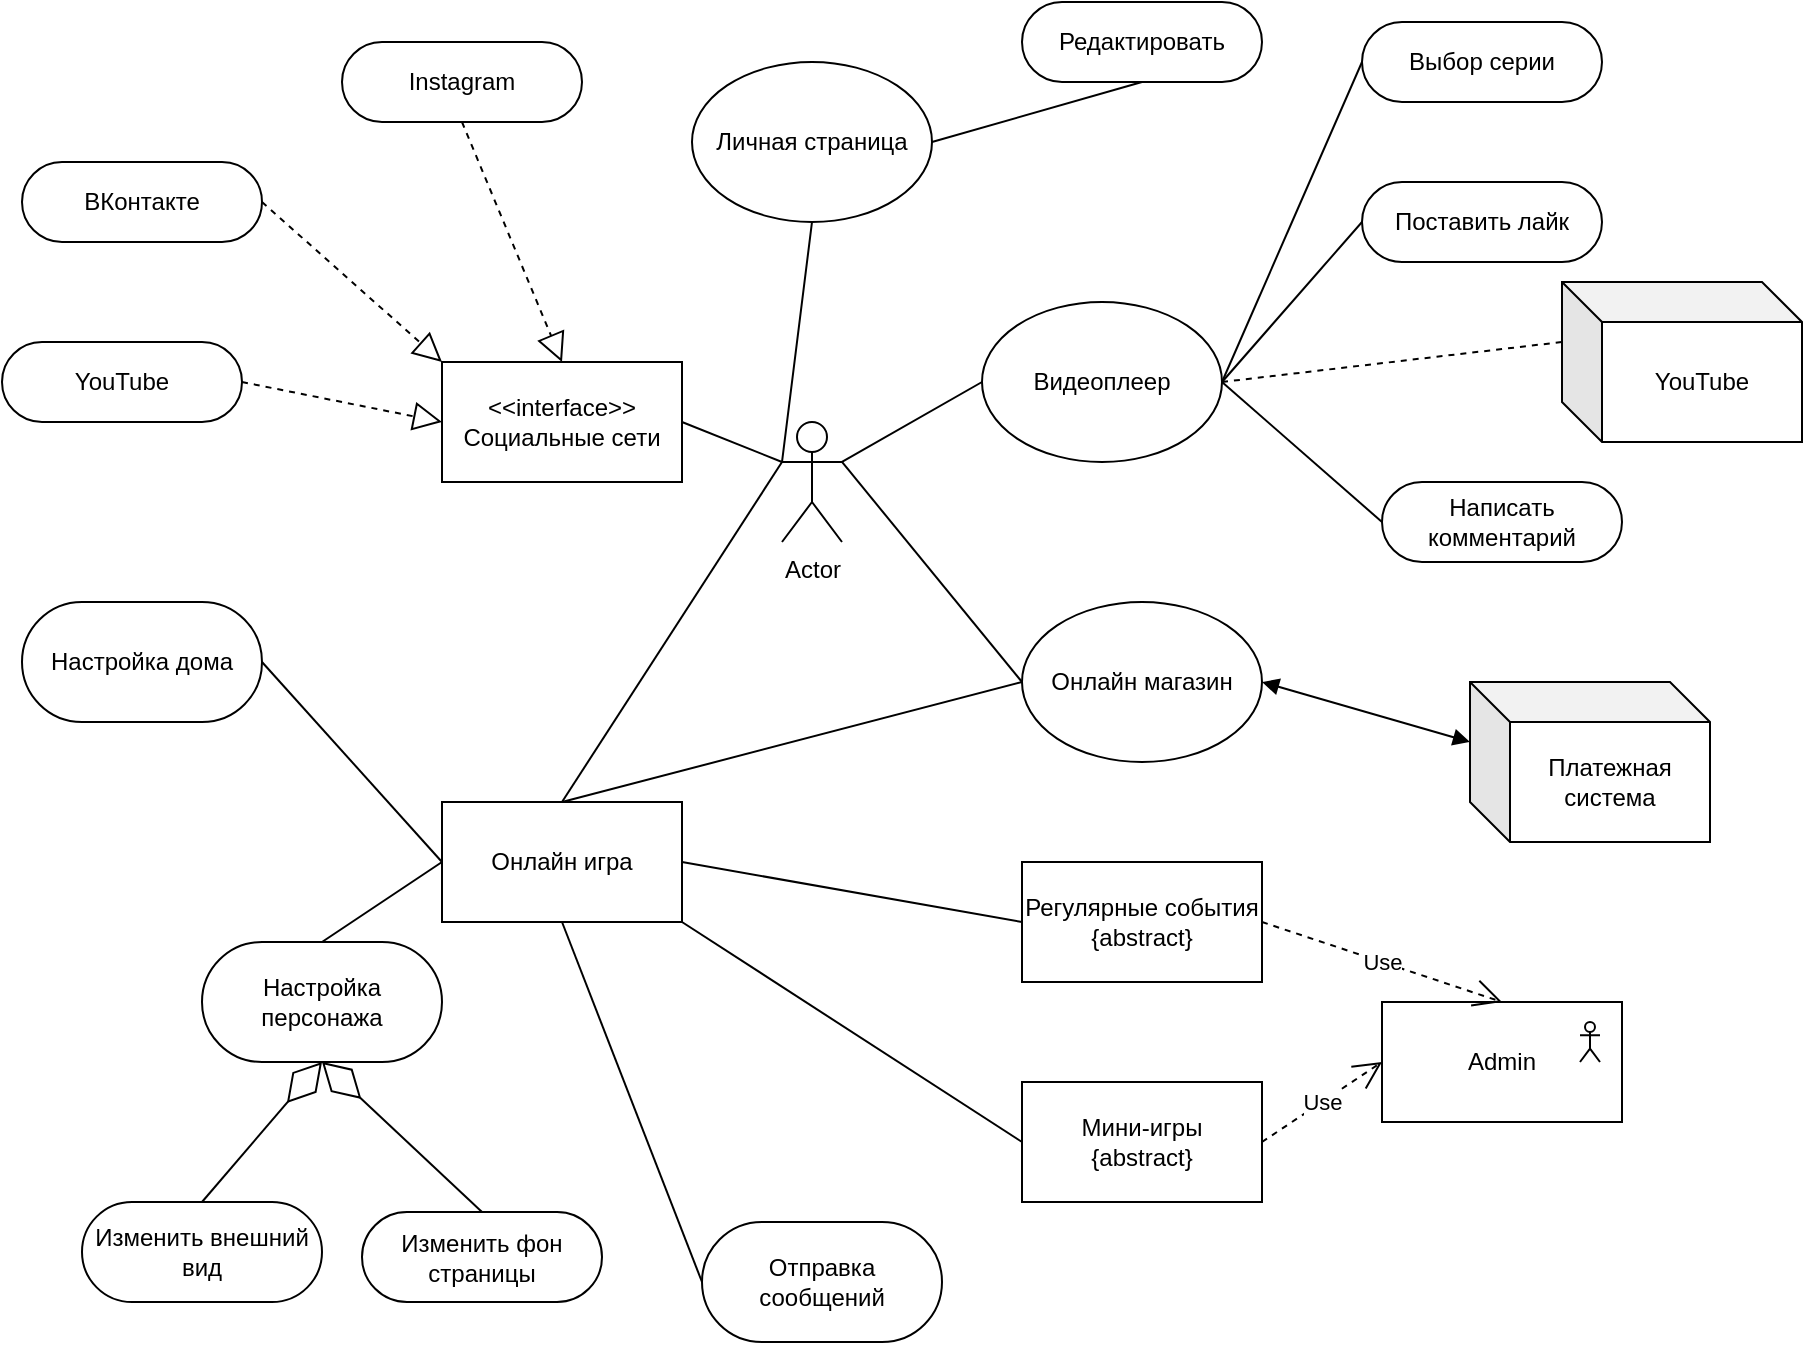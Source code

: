 <mxfile version="16.5.1" type="device"><diagram id="hvs0E5atw0Vp-zieJGn8" name="Страница 1"><mxGraphModel dx="2259" dy="736" grid="1" gridSize="10" guides="1" tooltips="1" connect="1" arrows="1" fold="1" page="1" pageScale="1" pageWidth="827" pageHeight="1169" math="0" shadow="0"><root><mxCell id="0"/><mxCell id="1" parent="0"/><mxCell id="io3EgKdURld__V5KuR1F-1" value="Actor" style="shape=umlActor;verticalLabelPosition=bottom;verticalAlign=top;html=1;outlineConnect=0;" vertex="1" parent="1"><mxGeometry x="250" y="290" width="30" height="60" as="geometry"/></mxCell><mxCell id="io3EgKdURld__V5KuR1F-2" value="Личная страница" style="ellipse;whiteSpace=wrap;html=1;" vertex="1" parent="1"><mxGeometry x="205" y="110" width="120" height="80" as="geometry"/></mxCell><mxCell id="io3EgKdURld__V5KuR1F-4" value="Видеоплеер" style="ellipse;whiteSpace=wrap;html=1;" vertex="1" parent="1"><mxGeometry x="350" y="230" width="120" height="80" as="geometry"/></mxCell><mxCell id="io3EgKdURld__V5KuR1F-8" value="Редактировать" style="rounded=1;whiteSpace=wrap;html=1;arcSize=50;" vertex="1" parent="1"><mxGeometry x="370" y="80" width="120" height="40" as="geometry"/></mxCell><mxCell id="io3EgKdURld__V5KuR1F-12" value="Выбор серии" style="rounded=1;whiteSpace=wrap;html=1;arcSize=50;" vertex="1" parent="1"><mxGeometry x="540" y="90" width="120" height="40" as="geometry"/></mxCell><mxCell id="io3EgKdURld__V5KuR1F-13" value="Поставить лайк" style="rounded=1;whiteSpace=wrap;html=1;arcSize=50;" vertex="1" parent="1"><mxGeometry x="540" y="170" width="120" height="40" as="geometry"/></mxCell><mxCell id="io3EgKdURld__V5KuR1F-16" value="" style="endArrow=none;html=1;rounded=0;entryX=0;entryY=0.5;entryDx=0;entryDy=0;" edge="1" parent="1" target="io3EgKdURld__V5KuR1F-12"><mxGeometry width="50" height="50" relative="1" as="geometry"><mxPoint x="470" y="270" as="sourcePoint"/><mxPoint x="440" y="200" as="targetPoint"/></mxGeometry></mxCell><mxCell id="io3EgKdURld__V5KuR1F-18" value="" style="endArrow=none;html=1;rounded=0;entryX=0;entryY=0.5;entryDx=0;entryDy=0;" edge="1" parent="1" target="io3EgKdURld__V5KuR1F-13"><mxGeometry width="50" height="50" relative="1" as="geometry"><mxPoint x="470" y="270" as="sourcePoint"/><mxPoint x="360" y="320" as="targetPoint"/></mxGeometry></mxCell><mxCell id="io3EgKdURld__V5KuR1F-20" value="" style="endArrow=none;html=1;rounded=0;entryX=0.5;entryY=1;entryDx=0;entryDy=0;exitX=1;exitY=0.5;exitDx=0;exitDy=0;" edge="1" parent="1" source="io3EgKdURld__V5KuR1F-2" target="io3EgKdURld__V5KuR1F-8"><mxGeometry width="50" height="50" relative="1" as="geometry"><mxPoint x="200" y="90" as="sourcePoint"/><mxPoint x="250" y="40" as="targetPoint"/></mxGeometry></mxCell><mxCell id="io3EgKdURld__V5KuR1F-21" value="Написать комментарий" style="rounded=1;whiteSpace=wrap;html=1;arcSize=50;" vertex="1" parent="1"><mxGeometry x="550" y="320" width="120" height="40" as="geometry"/></mxCell><mxCell id="io3EgKdURld__V5KuR1F-22" value="YouTube" style="shape=cube;whiteSpace=wrap;html=1;boundedLbl=1;backgroundOutline=1;darkOpacity=0.05;darkOpacity2=0.1;" vertex="1" parent="1"><mxGeometry x="640" y="220" width="120" height="80" as="geometry"/></mxCell><mxCell id="io3EgKdURld__V5KuR1F-23" value="" style="endArrow=none;html=1;rounded=0;entryX=0;entryY=0.5;entryDx=0;entryDy=0;exitX=1;exitY=0.5;exitDx=0;exitDy=0;" edge="1" parent="1" source="io3EgKdURld__V5KuR1F-4" target="io3EgKdURld__V5KuR1F-21"><mxGeometry width="50" height="50" relative="1" as="geometry"><mxPoint x="280" y="350" as="sourcePoint"/><mxPoint x="330" y="300" as="targetPoint"/></mxGeometry></mxCell><mxCell id="io3EgKdURld__V5KuR1F-24" value="" style="endArrow=none;dashed=1;html=1;rounded=0;entryX=0;entryY=0;entryDx=0;entryDy=30;entryPerimeter=0;exitX=1;exitY=0.5;exitDx=0;exitDy=0;" edge="1" parent="1" source="io3EgKdURld__V5KuR1F-4" target="io3EgKdURld__V5KuR1F-22"><mxGeometry width="50" height="50" relative="1" as="geometry"><mxPoint x="240" y="360" as="sourcePoint"/><mxPoint x="290" y="310" as="targetPoint"/></mxGeometry></mxCell><mxCell id="io3EgKdURld__V5KuR1F-25" value="" style="endArrow=none;html=1;rounded=0;entryX=0.5;entryY=1;entryDx=0;entryDy=0;exitX=0;exitY=0.333;exitDx=0;exitDy=0;exitPerimeter=0;" edge="1" parent="1" source="io3EgKdURld__V5KuR1F-1" target="io3EgKdURld__V5KuR1F-2"><mxGeometry width="50" height="50" relative="1" as="geometry"><mxPoint x="80" y="250" as="sourcePoint"/><mxPoint x="130" y="200" as="targetPoint"/></mxGeometry></mxCell><mxCell id="io3EgKdURld__V5KuR1F-26" value="" style="endArrow=none;html=1;rounded=0;entryX=0;entryY=0.5;entryDx=0;entryDy=0;exitX=1;exitY=0.333;exitDx=0;exitDy=0;exitPerimeter=0;" edge="1" parent="1" source="io3EgKdURld__V5KuR1F-1" target="io3EgKdURld__V5KuR1F-4"><mxGeometry width="50" height="50" relative="1" as="geometry"><mxPoint x="80" y="310" as="sourcePoint"/><mxPoint x="130" y="290" as="targetPoint"/></mxGeometry></mxCell><mxCell id="io3EgKdURld__V5KuR1F-27" value="&lt;span&gt;&amp;lt;&amp;lt;interface&amp;gt;&amp;gt;&lt;br&gt;Социальные сети&lt;/span&gt;" style="rounded=0;whiteSpace=wrap;html=1;" vertex="1" parent="1"><mxGeometry x="80" y="260" width="120" height="60" as="geometry"/></mxCell><mxCell id="io3EgKdURld__V5KuR1F-28" value="" style="endArrow=none;html=1;rounded=0;entryX=0;entryY=0.5;entryDx=0;entryDy=0;" edge="1" parent="1" target="io3EgKdURld__V5KuR1F-27"><mxGeometry width="50" height="50" relative="1" as="geometry"><mxPoint x="80" y="310" as="sourcePoint"/><mxPoint x="170" y="370" as="targetPoint"/></mxGeometry></mxCell><mxCell id="io3EgKdURld__V5KuR1F-29" value="Instagram" style="rounded=1;whiteSpace=wrap;html=1;arcSize=50;" vertex="1" parent="1"><mxGeometry x="30" y="100" width="120" height="40" as="geometry"/></mxCell><mxCell id="io3EgKdURld__V5KuR1F-30" value="ВКонтакте" style="rounded=1;whiteSpace=wrap;html=1;arcSize=50;" vertex="1" parent="1"><mxGeometry x="-130" y="160" width="120" height="40" as="geometry"/></mxCell><mxCell id="io3EgKdURld__V5KuR1F-31" value="YouTube" style="rounded=1;whiteSpace=wrap;html=1;arcSize=50;" vertex="1" parent="1"><mxGeometry x="-140" y="250" width="120" height="40" as="geometry"/></mxCell><mxCell id="io3EgKdURld__V5KuR1F-35" value="" style="endArrow=block;dashed=1;endFill=0;endSize=12;html=1;rounded=0;exitX=0.5;exitY=1;exitDx=0;exitDy=0;entryX=0.5;entryY=0;entryDx=0;entryDy=0;" edge="1" parent="1" source="io3EgKdURld__V5KuR1F-29" target="io3EgKdURld__V5KuR1F-27"><mxGeometry width="160" relative="1" as="geometry"><mxPoint x="260" y="470" as="sourcePoint"/><mxPoint x="420" y="470" as="targetPoint"/></mxGeometry></mxCell><mxCell id="io3EgKdURld__V5KuR1F-36" value="" style="endArrow=block;dashed=1;endFill=0;endSize=12;html=1;rounded=0;entryX=0;entryY=0;entryDx=0;entryDy=0;exitX=1;exitY=0.5;exitDx=0;exitDy=0;" edge="1" parent="1" source="io3EgKdURld__V5KuR1F-30" target="io3EgKdURld__V5KuR1F-27"><mxGeometry width="160" relative="1" as="geometry"><mxPoint x="330" y="420" as="sourcePoint"/><mxPoint x="490" y="420" as="targetPoint"/></mxGeometry></mxCell><mxCell id="io3EgKdURld__V5KuR1F-37" value="" style="endArrow=block;dashed=1;endFill=0;endSize=12;html=1;rounded=0;exitX=1;exitY=0.5;exitDx=0;exitDy=0;" edge="1" parent="1" source="io3EgKdURld__V5KuR1F-31"><mxGeometry width="160" relative="1" as="geometry"><mxPoint x="330" y="480" as="sourcePoint"/><mxPoint x="80" y="290" as="targetPoint"/></mxGeometry></mxCell><mxCell id="io3EgKdURld__V5KuR1F-39" value="Онлайн магазин" style="ellipse;whiteSpace=wrap;html=1;" vertex="1" parent="1"><mxGeometry x="370" y="380" width="120" height="80" as="geometry"/></mxCell><mxCell id="io3EgKdURld__V5KuR1F-40" value="" style="endArrow=none;html=1;rounded=0;exitX=0;exitY=0.5;exitDx=0;exitDy=0;entryX=1;entryY=0.333;entryDx=0;entryDy=0;entryPerimeter=0;" edge="1" parent="1" source="io3EgKdURld__V5KuR1F-39" target="io3EgKdURld__V5KuR1F-1"><mxGeometry width="50" height="50" relative="1" as="geometry"><mxPoint x="110" y="530" as="sourcePoint"/><mxPoint x="80" y="310" as="targetPoint"/></mxGeometry></mxCell><mxCell id="io3EgKdURld__V5KuR1F-42" value="Платежная система" style="shape=cube;whiteSpace=wrap;html=1;boundedLbl=1;backgroundOutline=1;darkOpacity=0.05;darkOpacity2=0.1;" vertex="1" parent="1"><mxGeometry x="594" y="420" width="120" height="80" as="geometry"/></mxCell><mxCell id="io3EgKdURld__V5KuR1F-43" value="" style="endArrow=block;startArrow=block;endFill=1;startFill=1;html=1;rounded=0;entryX=0;entryY=0;entryDx=0;entryDy=30;entryPerimeter=0;exitX=1;exitY=0.5;exitDx=0;exitDy=0;" edge="1" parent="1" source="io3EgKdURld__V5KuR1F-39" target="io3EgKdURld__V5KuR1F-42"><mxGeometry width="160" relative="1" as="geometry"><mxPoint x="290" y="590" as="sourcePoint"/><mxPoint x="450" y="590" as="targetPoint"/></mxGeometry></mxCell><mxCell id="io3EgKdURld__V5KuR1F-44" value="Онлайн игра" style="rounded=0;whiteSpace=wrap;html=1;" vertex="1" parent="1"><mxGeometry x="80" y="480" width="120" height="60" as="geometry"/></mxCell><mxCell id="io3EgKdURld__V5KuR1F-46" value="" style="endArrow=none;html=1;rounded=0;entryX=0.5;entryY=0;entryDx=0;entryDy=0;exitX=0;exitY=0.5;exitDx=0;exitDy=0;" edge="1" parent="1" source="io3EgKdURld__V5KuR1F-39" target="io3EgKdURld__V5KuR1F-44"><mxGeometry width="50" height="50" relative="1" as="geometry"><mxPoint x="310" y="670" as="sourcePoint"/><mxPoint x="360" y="620" as="targetPoint"/></mxGeometry></mxCell><mxCell id="io3EgKdURld__V5KuR1F-47" value="" style="endArrow=none;html=1;rounded=0;entryX=0.5;entryY=0;entryDx=0;entryDy=0;" edge="1" parent="1" target="io3EgKdURld__V5KuR1F-44"><mxGeometry width="50" height="50" relative="1" as="geometry"><mxPoint x="250" y="310" as="sourcePoint"/><mxPoint x="170" y="680" as="targetPoint"/></mxGeometry></mxCell><mxCell id="io3EgKdURld__V5KuR1F-48" value="Регулярные события&lt;br&gt;{abstract}" style="rounded=0;whiteSpace=wrap;html=1;" vertex="1" parent="1"><mxGeometry x="370" y="510" width="120" height="60" as="geometry"/></mxCell><mxCell id="io3EgKdURld__V5KuR1F-49" value="Admin" style="rounded=0;whiteSpace=wrap;html=1;" vertex="1" parent="1"><mxGeometry x="550" y="580" width="120" height="60" as="geometry"/></mxCell><mxCell id="io3EgKdURld__V5KuR1F-50" value="" style="shape=umlActor;verticalLabelPosition=bottom;verticalAlign=top;html=1;outlineConnect=0;" vertex="1" parent="1"><mxGeometry x="649" y="590" width="10" height="20" as="geometry"/></mxCell><mxCell id="io3EgKdURld__V5KuR1F-53" value="Use" style="endArrow=open;endSize=12;dashed=1;html=1;rounded=0;exitX=1;exitY=0.5;exitDx=0;exitDy=0;entryX=0.5;entryY=0;entryDx=0;entryDy=0;" edge="1" parent="1" source="io3EgKdURld__V5KuR1F-48" target="io3EgKdURld__V5KuR1F-49"><mxGeometry width="160" relative="1" as="geometry"><mxPoint x="560" y="790" as="sourcePoint"/><mxPoint x="720" y="790" as="targetPoint"/></mxGeometry></mxCell><mxCell id="io3EgKdURld__V5KuR1F-54" value="" style="endArrow=none;html=1;rounded=0;entryX=0;entryY=0.5;entryDx=0;entryDy=0;exitX=1;exitY=0.5;exitDx=0;exitDy=0;" edge="1" parent="1" source="io3EgKdURld__V5KuR1F-44" target="io3EgKdURld__V5KuR1F-48"><mxGeometry width="50" height="50" relative="1" as="geometry"><mxPoint x="370" y="790" as="sourcePoint"/><mxPoint x="420" y="740" as="targetPoint"/></mxGeometry></mxCell><mxCell id="io3EgKdURld__V5KuR1F-55" value="Отправка сообщений" style="rounded=1;whiteSpace=wrap;html=1;arcSize=50;" vertex="1" parent="1"><mxGeometry x="210" y="690" width="120" height="60" as="geometry"/></mxCell><mxCell id="io3EgKdURld__V5KuR1F-56" value="" style="endArrow=none;html=1;rounded=0;entryX=0;entryY=0.5;entryDx=0;entryDy=0;exitX=0.5;exitY=1;exitDx=0;exitDy=0;" edge="1" parent="1" source="io3EgKdURld__V5KuR1F-44" target="io3EgKdURld__V5KuR1F-55"><mxGeometry width="50" height="50" relative="1" as="geometry"><mxPoint x="360" y="860" as="sourcePoint"/><mxPoint x="410" y="810" as="targetPoint"/></mxGeometry></mxCell><mxCell id="io3EgKdURld__V5KuR1F-58" value="&lt;span&gt;Мини-игры&lt;/span&gt;&lt;br&gt;&lt;span&gt;{abstract}&lt;/span&gt;" style="rounded=0;whiteSpace=wrap;html=1;" vertex="1" parent="1"><mxGeometry x="370" y="620" width="120" height="60" as="geometry"/></mxCell><mxCell id="io3EgKdURld__V5KuR1F-59" value="Use" style="endArrow=open;endSize=12;dashed=1;html=1;rounded=0;exitX=1;exitY=0.5;exitDx=0;exitDy=0;entryX=0;entryY=0.5;entryDx=0;entryDy=0;" edge="1" parent="1" source="io3EgKdURld__V5KuR1F-58" target="io3EgKdURld__V5KuR1F-49"><mxGeometry width="160" relative="1" as="geometry"><mxPoint x="530" y="790" as="sourcePoint"/><mxPoint x="580" y="670" as="targetPoint"/></mxGeometry></mxCell><mxCell id="io3EgKdURld__V5KuR1F-61" value="" style="endArrow=none;html=1;rounded=0;entryX=0;entryY=0.5;entryDx=0;entryDy=0;exitX=1;exitY=1;exitDx=0;exitDy=0;" edge="1" parent="1" source="io3EgKdURld__V5KuR1F-44" target="io3EgKdURld__V5KuR1F-58"><mxGeometry width="50" height="50" relative="1" as="geometry"><mxPoint x="350" y="830" as="sourcePoint"/><mxPoint x="440" y="820" as="targetPoint"/></mxGeometry></mxCell><mxCell id="io3EgKdURld__V5KuR1F-62" value="Настройка персонажа" style="rounded=1;whiteSpace=wrap;html=1;arcSize=50;" vertex="1" parent="1"><mxGeometry x="-40" y="550" width="120" height="60" as="geometry"/></mxCell><mxCell id="io3EgKdURld__V5KuR1F-63" value="" style="endArrow=none;html=1;rounded=0;entryX=0;entryY=0.5;entryDx=0;entryDy=0;exitX=0.5;exitY=0;exitDx=0;exitDy=0;" edge="1" parent="1" source="io3EgKdURld__V5KuR1F-62" target="io3EgKdURld__V5KuR1F-44"><mxGeometry width="50" height="50" relative="1" as="geometry"><mxPoint x="220" y="900" as="sourcePoint"/><mxPoint x="270" y="850" as="targetPoint"/></mxGeometry></mxCell><mxCell id="io3EgKdURld__V5KuR1F-64" value="Настройка дома" style="rounded=1;whiteSpace=wrap;html=1;arcSize=50;" vertex="1" parent="1"><mxGeometry x="-130" y="380" width="120" height="60" as="geometry"/></mxCell><mxCell id="io3EgKdURld__V5KuR1F-65" value="Изменить внешний вид" style="rounded=1;whiteSpace=wrap;html=1;arcSize=50;" vertex="1" parent="1"><mxGeometry x="-100" y="680" width="120" height="50" as="geometry"/></mxCell><mxCell id="io3EgKdURld__V5KuR1F-66" value="Изменить фон страницы" style="rounded=1;whiteSpace=wrap;html=1;arcSize=50;" vertex="1" parent="1"><mxGeometry x="40" y="685" width="120" height="45" as="geometry"/></mxCell><mxCell id="io3EgKdURld__V5KuR1F-67" style="edgeStyle=orthogonalEdgeStyle;rounded=0;orthogonalLoop=1;jettySize=auto;html=1;exitX=0.5;exitY=1;exitDx=0;exitDy=0;" edge="1" parent="1" source="io3EgKdURld__V5KuR1F-66" target="io3EgKdURld__V5KuR1F-66"><mxGeometry relative="1" as="geometry"/></mxCell><mxCell id="io3EgKdURld__V5KuR1F-69" value="" style="endArrow=diamondThin;endFill=0;endSize=24;html=1;rounded=0;entryX=0.5;entryY=1;entryDx=0;entryDy=0;exitX=0.5;exitY=0;exitDx=0;exitDy=0;" edge="1" parent="1" source="io3EgKdURld__V5KuR1F-66" target="io3EgKdURld__V5KuR1F-62"><mxGeometry width="160" relative="1" as="geometry"><mxPoint x="420" y="1020" as="sourcePoint"/><mxPoint x="580" y="1020" as="targetPoint"/></mxGeometry></mxCell><mxCell id="io3EgKdURld__V5KuR1F-70" value="" style="endArrow=diamondThin;endFill=0;endSize=24;html=1;rounded=0;entryX=0.5;entryY=1;entryDx=0;entryDy=0;exitX=0.5;exitY=0;exitDx=0;exitDy=0;" edge="1" parent="1" source="io3EgKdURld__V5KuR1F-65" target="io3EgKdURld__V5KuR1F-62"><mxGeometry width="160" relative="1" as="geometry"><mxPoint x="270" y="1060" as="sourcePoint"/><mxPoint x="430" y="1060" as="targetPoint"/></mxGeometry></mxCell><mxCell id="io3EgKdURld__V5KuR1F-71" value="" style="endArrow=none;html=1;rounded=0;entryX=0;entryY=0.5;entryDx=0;entryDy=0;exitX=1;exitY=0.5;exitDx=0;exitDy=0;" edge="1" parent="1" source="io3EgKdURld__V5KuR1F-64" target="io3EgKdURld__V5KuR1F-44"><mxGeometry width="50" height="50" relative="1" as="geometry"><mxPoint x="200" y="960" as="sourcePoint"/><mxPoint x="250" y="910" as="targetPoint"/></mxGeometry></mxCell><mxCell id="io3EgKdURld__V5KuR1F-73" value="" style="endArrow=none;html=1;rounded=0;entryX=0;entryY=0.333;entryDx=0;entryDy=0;entryPerimeter=0;exitX=1;exitY=0.5;exitDx=0;exitDy=0;" edge="1" parent="1" source="io3EgKdURld__V5KuR1F-27" target="io3EgKdURld__V5KuR1F-1"><mxGeometry width="50" height="50" relative="1" as="geometry"><mxPoint x="180" y="390" as="sourcePoint"/><mxPoint x="230" y="340" as="targetPoint"/></mxGeometry></mxCell></root></mxGraphModel></diagram></mxfile>